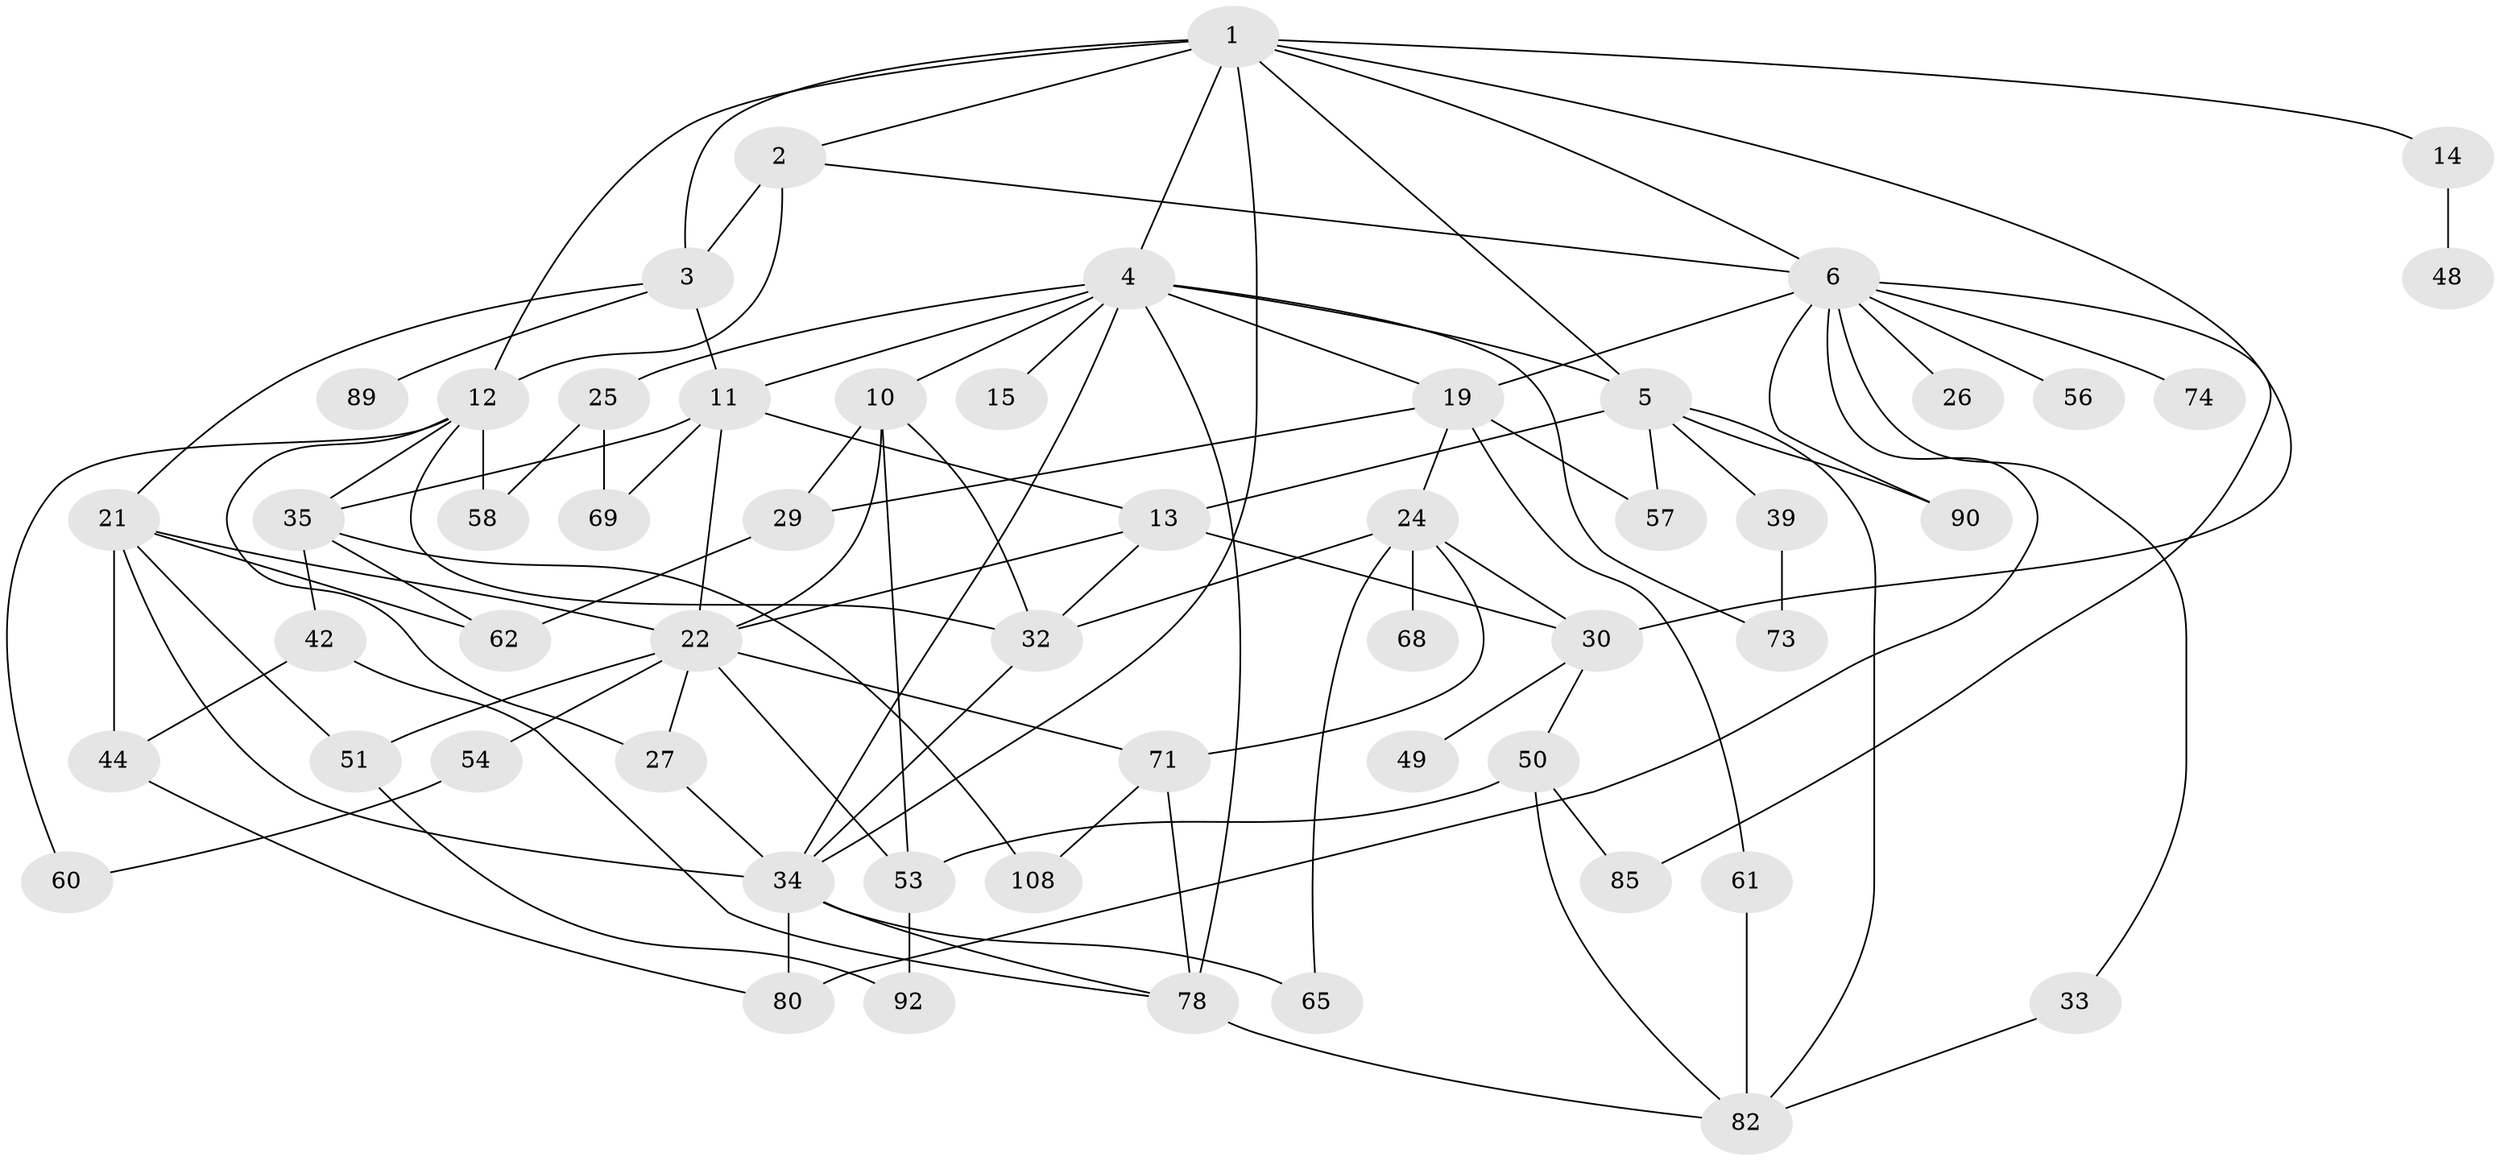 // original degree distribution, {10: 0.009259259259259259, 5: 0.10185185185185185, 4: 0.12962962962962962, 7: 0.009259259259259259, 6: 0.027777777777777776, 2: 0.3333333333333333, 1: 0.12962962962962962, 3: 0.25925925925925924}
// Generated by graph-tools (version 1.1) at 2025/13/03/09/25 04:13:25]
// undirected, 54 vertices, 101 edges
graph export_dot {
graph [start="1"]
  node [color=gray90,style=filled];
  1;
  2;
  3 [super="+36"];
  4 [super="+41+7"];
  5 [super="+52+38"];
  6 [super="+18+8+81+16"];
  10;
  11 [super="+17+37"];
  12 [super="+31+63+20"];
  13 [super="+55"];
  14;
  15;
  19 [super="+87+99+72"];
  21 [super="+28+70"];
  22 [super="+59"];
  24 [super="+40"];
  25;
  26;
  27;
  29;
  30 [super="+77"];
  32 [super="+103"];
  33;
  34 [super="+45+43"];
  35 [super="+47"];
  39;
  42;
  44 [super="+106"];
  48 [super="+84"];
  49 [super="+94"];
  50 [super="+91"];
  51 [super="+86"];
  53 [super="+64"];
  54;
  56;
  57;
  58 [super="+66"];
  60;
  61;
  62;
  65;
  68;
  69;
  71 [super="+88"];
  73;
  74 [super="+98"];
  78;
  80;
  82;
  85 [super="+96"];
  89;
  90;
  92;
  108;
  1 -- 2;
  1 -- 3;
  1 -- 4;
  1 -- 5;
  1 -- 14;
  1 -- 34;
  1 -- 12 [weight=2];
  1 -- 30;
  1 -- 6;
  2 -- 6;
  2 -- 12 [weight=2];
  2 -- 3;
  3 -- 21;
  3 -- 89;
  3 -- 11;
  4 -- 15;
  4 -- 19;
  4 -- 34;
  4 -- 5;
  4 -- 25;
  4 -- 73;
  4 -- 10;
  4 -- 11;
  4 -- 78;
  5 -- 13;
  5 -- 90;
  5 -- 57;
  5 -- 82;
  5 -- 39;
  6 -- 90;
  6 -- 56;
  6 -- 33;
  6 -- 85;
  6 -- 80;
  6 -- 74;
  6 -- 26;
  6 -- 19;
  10 -- 29;
  10 -- 53;
  10 -- 32;
  10 -- 22;
  11 -- 35;
  11 -- 69;
  11 -- 13;
  11 -- 22;
  12 -- 60;
  12 -- 58;
  12 -- 35;
  12 -- 32;
  12 -- 27;
  13 -- 22;
  13 -- 30;
  13 -- 32;
  14 -- 48;
  19 -- 24;
  19 -- 61;
  19 -- 29;
  19 -- 57;
  21 -- 51;
  21 -- 22;
  21 -- 34;
  21 -- 44;
  21 -- 62;
  22 -- 54;
  22 -- 51;
  22 -- 71;
  22 -- 27;
  22 -- 53;
  24 -- 32;
  24 -- 68;
  24 -- 71;
  24 -- 30;
  24 -- 65;
  25 -- 58;
  25 -- 69;
  27 -- 34;
  29 -- 62;
  30 -- 49;
  30 -- 50;
  32 -- 34;
  33 -- 82;
  34 -- 80;
  34 -- 65;
  34 -- 78;
  35 -- 42;
  35 -- 62;
  35 -- 108;
  39 -- 73;
  42 -- 78;
  42 -- 44;
  44 -- 80;
  50 -- 82;
  50 -- 85;
  50 -- 53;
  51 -- 92;
  53 -- 92;
  54 -- 60;
  61 -- 82;
  71 -- 108;
  71 -- 78;
  78 -- 82;
}
